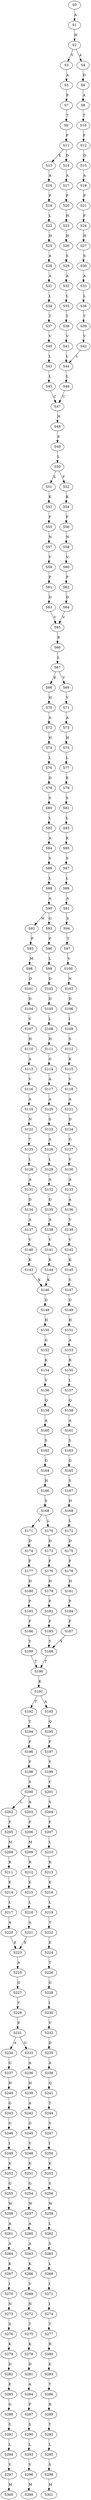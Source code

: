 strict digraph  {
	S0 -> S1 [ label = A ];
	S1 -> S2 [ label = H ];
	S2 -> S3 [ label = V ];
	S2 -> S4 [ label = A ];
	S3 -> S5 [ label = A ];
	S4 -> S6 [ label = D ];
	S5 -> S7 [ label = P ];
	S6 -> S8 [ label = A ];
	S7 -> S9 [ label = T ];
	S8 -> S10 [ label = T ];
	S9 -> S11 [ label = F ];
	S10 -> S12 [ label = F ];
	S11 -> S13 [ label = E ];
	S11 -> S14 [ label = D ];
	S12 -> S15 [ label = D ];
	S13 -> S16 [ label = A ];
	S14 -> S17 [ label = A ];
	S15 -> S18 [ label = A ];
	S16 -> S19 [ label = P ];
	S17 -> S20 [ label = P ];
	S18 -> S21 [ label = P ];
	S19 -> S22 [ label = L ];
	S20 -> S23 [ label = H ];
	S21 -> S24 [ label = F ];
	S22 -> S25 [ label = H ];
	S23 -> S26 [ label = H ];
	S24 -> S27 [ label = H ];
	S25 -> S28 [ label = A ];
	S26 -> S29 [ label = S ];
	S27 -> S30 [ label = S ];
	S28 -> S31 [ label = A ];
	S29 -> S32 [ label = A ];
	S30 -> S33 [ label = A ];
	S31 -> S34 [ label = L ];
	S32 -> S35 [ label = L ];
	S33 -> S36 [ label = L ];
	S34 -> S37 [ label = T ];
	S35 -> S38 [ label = T ];
	S36 -> S39 [ label = T ];
	S37 -> S40 [ label = V ];
	S38 -> S41 [ label = V ];
	S39 -> S42 [ label = V ];
	S40 -> S43 [ label = L ];
	S41 -> S44 [ label = L ];
	S42 -> S44 [ label = L ];
	S43 -> S45 [ label = L ];
	S44 -> S46 [ label = L ];
	S45 -> S47 [ label = C ];
	S46 -> S47 [ label = C ];
	S47 -> S48 [ label = H ];
	S48 -> S49 [ label = S ];
	S49 -> S50 [ label = L ];
	S50 -> S51 [ label = L ];
	S50 -> S52 [ label = F ];
	S51 -> S53 [ label = K ];
	S52 -> S54 [ label = K ];
	S53 -> S55 [ label = F ];
	S54 -> S56 [ label = F ];
	S55 -> S57 [ label = N ];
	S56 -> S58 [ label = N ];
	S57 -> S59 [ label = V ];
	S58 -> S60 [ label = V ];
	S59 -> S61 [ label = P ];
	S60 -> S62 [ label = P ];
	S61 -> S63 [ label = D ];
	S62 -> S64 [ label = D ];
	S63 -> S65 [ label = V ];
	S64 -> S65 [ label = V ];
	S65 -> S66 [ label = R ];
	S66 -> S67 [ label = L ];
	S67 -> S68 [ label = K ];
	S67 -> S69 [ label = V ];
	S68 -> S70 [ label = H ];
	S69 -> S71 [ label = Y ];
	S70 -> S72 [ label = A ];
	S71 -> S73 [ label = A ];
	S72 -> S74 [ label = H ];
	S73 -> S75 [ label = H ];
	S74 -> S76 [ label = L ];
	S75 -> S77 [ label = L ];
	S76 -> S78 [ label = D ];
	S77 -> S79 [ label = E ];
	S78 -> S80 [ label = S ];
	S79 -> S81 [ label = S ];
	S80 -> S82 [ label = L ];
	S81 -> S83 [ label = L ];
	S82 -> S84 [ label = A ];
	S83 -> S85 [ label = K ];
	S84 -> S86 [ label = S ];
	S85 -> S87 [ label = S ];
	S86 -> S88 [ label = L ];
	S87 -> S89 [ label = L ];
	S88 -> S90 [ label = A ];
	S89 -> S91 [ label = A ];
	S90 -> S92 [ label = N ];
	S90 -> S93 [ label = G ];
	S91 -> S94 [ label = S ];
	S92 -> S95 [ label = P ];
	S93 -> S96 [ label = P ];
	S94 -> S97 [ label = T ];
	S95 -> S98 [ label = M ];
	S96 -> S99 [ label = L ];
	S97 -> S100 [ label = V ];
	S98 -> S101 [ label = D ];
	S99 -> S102 [ label = D ];
	S100 -> S103 [ label = N ];
	S101 -> S104 [ label = D ];
	S102 -> S105 [ label = D ];
	S103 -> S106 [ label = D ];
	S104 -> S107 [ label = V ];
	S105 -> S108 [ label = L ];
	S106 -> S109 [ label = I ];
	S107 -> S110 [ label = H ];
	S108 -> S111 [ label = H ];
	S109 -> S112 [ label = S ];
	S110 -> S113 [ label = A ];
	S111 -> S114 [ label = G ];
	S112 -> S115 [ label = K ];
	S113 -> S116 [ label = V ];
	S114 -> S117 [ label = A ];
	S115 -> S118 [ label = V ];
	S116 -> S119 [ label = A ];
	S117 -> S120 [ label = A ];
	S118 -> S121 [ label = A ];
	S119 -> S122 [ label = N ];
	S120 -> S123 [ label = S ];
	S121 -> S124 [ label = D ];
	S122 -> S125 [ label = T ];
	S123 -> S126 [ label = A ];
	S124 -> S127 [ label = G ];
	S125 -> S128 [ label = L ];
	S126 -> S129 [ label = L ];
	S127 -> S130 [ label = V ];
	S128 -> S131 [ label = A ];
	S129 -> S132 [ label = A ];
	S130 -> S133 [ label = A ];
	S131 -> S134 [ label = D ];
	S132 -> S135 [ label = D ];
	S133 -> S136 [ label = A ];
	S134 -> S137 [ label = A ];
	S135 -> S138 [ label = A ];
	S136 -> S139 [ label = V ];
	S137 -> S140 [ label = V ];
	S138 -> S141 [ label = V ];
	S139 -> S142 [ label = V ];
	S140 -> S143 [ label = K ];
	S141 -> S144 [ label = K ];
	S142 -> S145 [ label = K ];
	S143 -> S146 [ label = K ];
	S144 -> S146 [ label = K ];
	S145 -> S147 [ label = S ];
	S146 -> S148 [ label = G ];
	S147 -> S149 [ label = G ];
	S148 -> S150 [ label = H ];
	S149 -> S151 [ label = H ];
	S150 -> S152 [ label = G ];
	S151 -> S153 [ label = A ];
	S152 -> S154 [ label = K ];
	S153 -> S155 [ label = R ];
	S154 -> S156 [ label = V ];
	S155 -> S157 [ label = L ];
	S156 -> S158 [ label = Q ];
	S157 -> S159 [ label = Q ];
	S158 -> S160 [ label = A ];
	S159 -> S161 [ label = A ];
	S160 -> S162 [ label = S ];
	S161 -> S163 [ label = S ];
	S162 -> S164 [ label = G ];
	S163 -> S165 [ label = G ];
	S164 -> S166 [ label = H ];
	S165 -> S167 [ label = S ];
	S166 -> S168 [ label = S ];
	S167 -> S169 [ label = H ];
	S168 -> S170 [ label = L ];
	S168 -> S171 [ label = V ];
	S169 -> S172 [ label = L ];
	S170 -> S173 [ label = D ];
	S171 -> S174 [ label = D ];
	S172 -> S175 [ label = D ];
	S173 -> S176 [ label = F ];
	S174 -> S177 [ label = F ];
	S175 -> S178 [ label = F ];
	S176 -> S179 [ label = H ];
	S177 -> S180 [ label = H ];
	S178 -> S181 [ label = H ];
	S179 -> S182 [ label = P ];
	S180 -> S183 [ label = P ];
	S181 -> S184 [ label = P ];
	S182 -> S185 [ label = F ];
	S183 -> S186 [ label = F ];
	S184 -> S187 [ label = F ];
	S185 -> S188 [ label = Y ];
	S186 -> S189 [ label = Y ];
	S187 -> S188 [ label = Y ];
	S188 -> S190 [ label = T ];
	S189 -> S190 [ label = T ];
	S190 -> S191 [ label = K ];
	S191 -> S192 [ label = T ];
	S191 -> S193 [ label = A ];
	S192 -> S194 [ label = T ];
	S193 -> S195 [ label = Q ];
	S194 -> S196 [ label = P ];
	S195 -> S197 [ label = P ];
	S196 -> S198 [ label = F ];
	S197 -> S199 [ label = Y ];
	S198 -> S200 [ label = S ];
	S199 -> S201 [ label = C ];
	S200 -> S202 [ label = L ];
	S200 -> S203 [ label = A ];
	S201 -> S204 [ label = S ];
	S202 -> S205 [ label = F ];
	S203 -> S206 [ label = F ];
	S204 -> S207 [ label = F ];
	S205 -> S208 [ label = M ];
	S206 -> S209 [ label = M ];
	S207 -> S210 [ label = L ];
	S208 -> S211 [ label = R ];
	S209 -> S212 [ label = R ];
	S210 -> S213 [ label = R ];
	S211 -> S214 [ label = E ];
	S212 -> S215 [ label = E ];
	S213 -> S216 [ label = E ];
	S214 -> S217 [ label = L ];
	S215 -> S218 [ label = L ];
	S216 -> S219 [ label = L ];
	S217 -> S220 [ label = A ];
	S218 -> S221 [ label = A ];
	S219 -> S222 [ label = T ];
	S220 -> S223 [ label = E ];
	S221 -> S223 [ label = E ];
	S222 -> S224 [ label = E ];
	S223 -> S225 [ label = A ];
	S224 -> S226 [ label = T ];
	S225 -> S227 [ label = G ];
	S226 -> S228 [ label = G ];
	S227 -> S229 [ label = Y ];
	S228 -> S230 [ label = I ];
	S229 -> S231 [ label = E ];
	S230 -> S232 [ label = V ];
	S231 -> S233 [ label = G ];
	S231 -> S234 [ label = A ];
	S232 -> S235 [ label = D ];
	S233 -> S236 [ label = A ];
	S234 -> S237 [ label = G ];
	S235 -> S238 [ label = A ];
	S236 -> S239 [ label = H ];
	S237 -> S240 [ label = H ];
	S238 -> S241 [ label = Q ];
	S239 -> S242 [ label = A ];
	S240 -> S243 [ label = G ];
	S241 -> S244 [ label = T ];
	S242 -> S245 [ label = G ];
	S243 -> S246 [ label = G ];
	S244 -> S247 [ label = S ];
	S245 -> S248 [ label = V ];
	S246 -> S249 [ label = I ];
	S247 -> S250 [ label = I ];
	S248 -> S251 [ label = K ];
	S249 -> S252 [ label = K ];
	S250 -> S253 [ label = K ];
	S251 -> S254 [ label = G ];
	S252 -> S255 [ label = G ];
	S253 -> S256 [ label = S ];
	S254 -> S257 [ label = W ];
	S255 -> S258 [ label = W ];
	S256 -> S259 [ label = W ];
	S257 -> S260 [ label = A ];
	S258 -> S261 [ label = A ];
	S259 -> S262 [ label = L ];
	S260 -> S263 [ label = A ];
	S261 -> S264 [ label = A ];
	S262 -> S265 [ label = S ];
	S263 -> S266 [ label = K ];
	S264 -> S267 [ label = K ];
	S265 -> S268 [ label = L ];
	S266 -> S269 [ label = V ];
	S267 -> S270 [ label = I ];
	S268 -> S271 [ label = I ];
	S269 -> S272 [ label = N ];
	S270 -> S273 [ label = N ];
	S271 -> S274 [ label = I ];
	S272 -> S275 [ label = T ];
	S273 -> S276 [ label = S ];
	S274 -> S277 [ label = T ];
	S275 -> S278 [ label = K ];
	S276 -> S279 [ label = K ];
	S277 -> S280 [ label = R ];
	S278 -> S281 [ label = D ];
	S279 -> S282 [ label = D ];
	S280 -> S283 [ label = E ];
	S281 -> S284 [ label = A ];
	S282 -> S285 [ label = E ];
	S283 -> S286 [ label = T ];
	S284 -> S287 [ label = P ];
	S285 -> S288 [ label = G ];
	S286 -> S289 [ label = R ];
	S287 -> S290 [ label = S ];
	S288 -> S291 [ label = S ];
	S289 -> S292 [ label = T ];
	S290 -> S293 [ label = L ];
	S291 -> S294 [ label = L ];
	S292 -> S295 [ label = L ];
	S293 -> S296 [ label = V ];
	S294 -> S297 [ label = V ];
	S295 -> S298 [ label = S ];
	S296 -> S299 [ label = M ];
	S297 -> S300 [ label = M ];
	S298 -> S301 [ label = M ];
}
